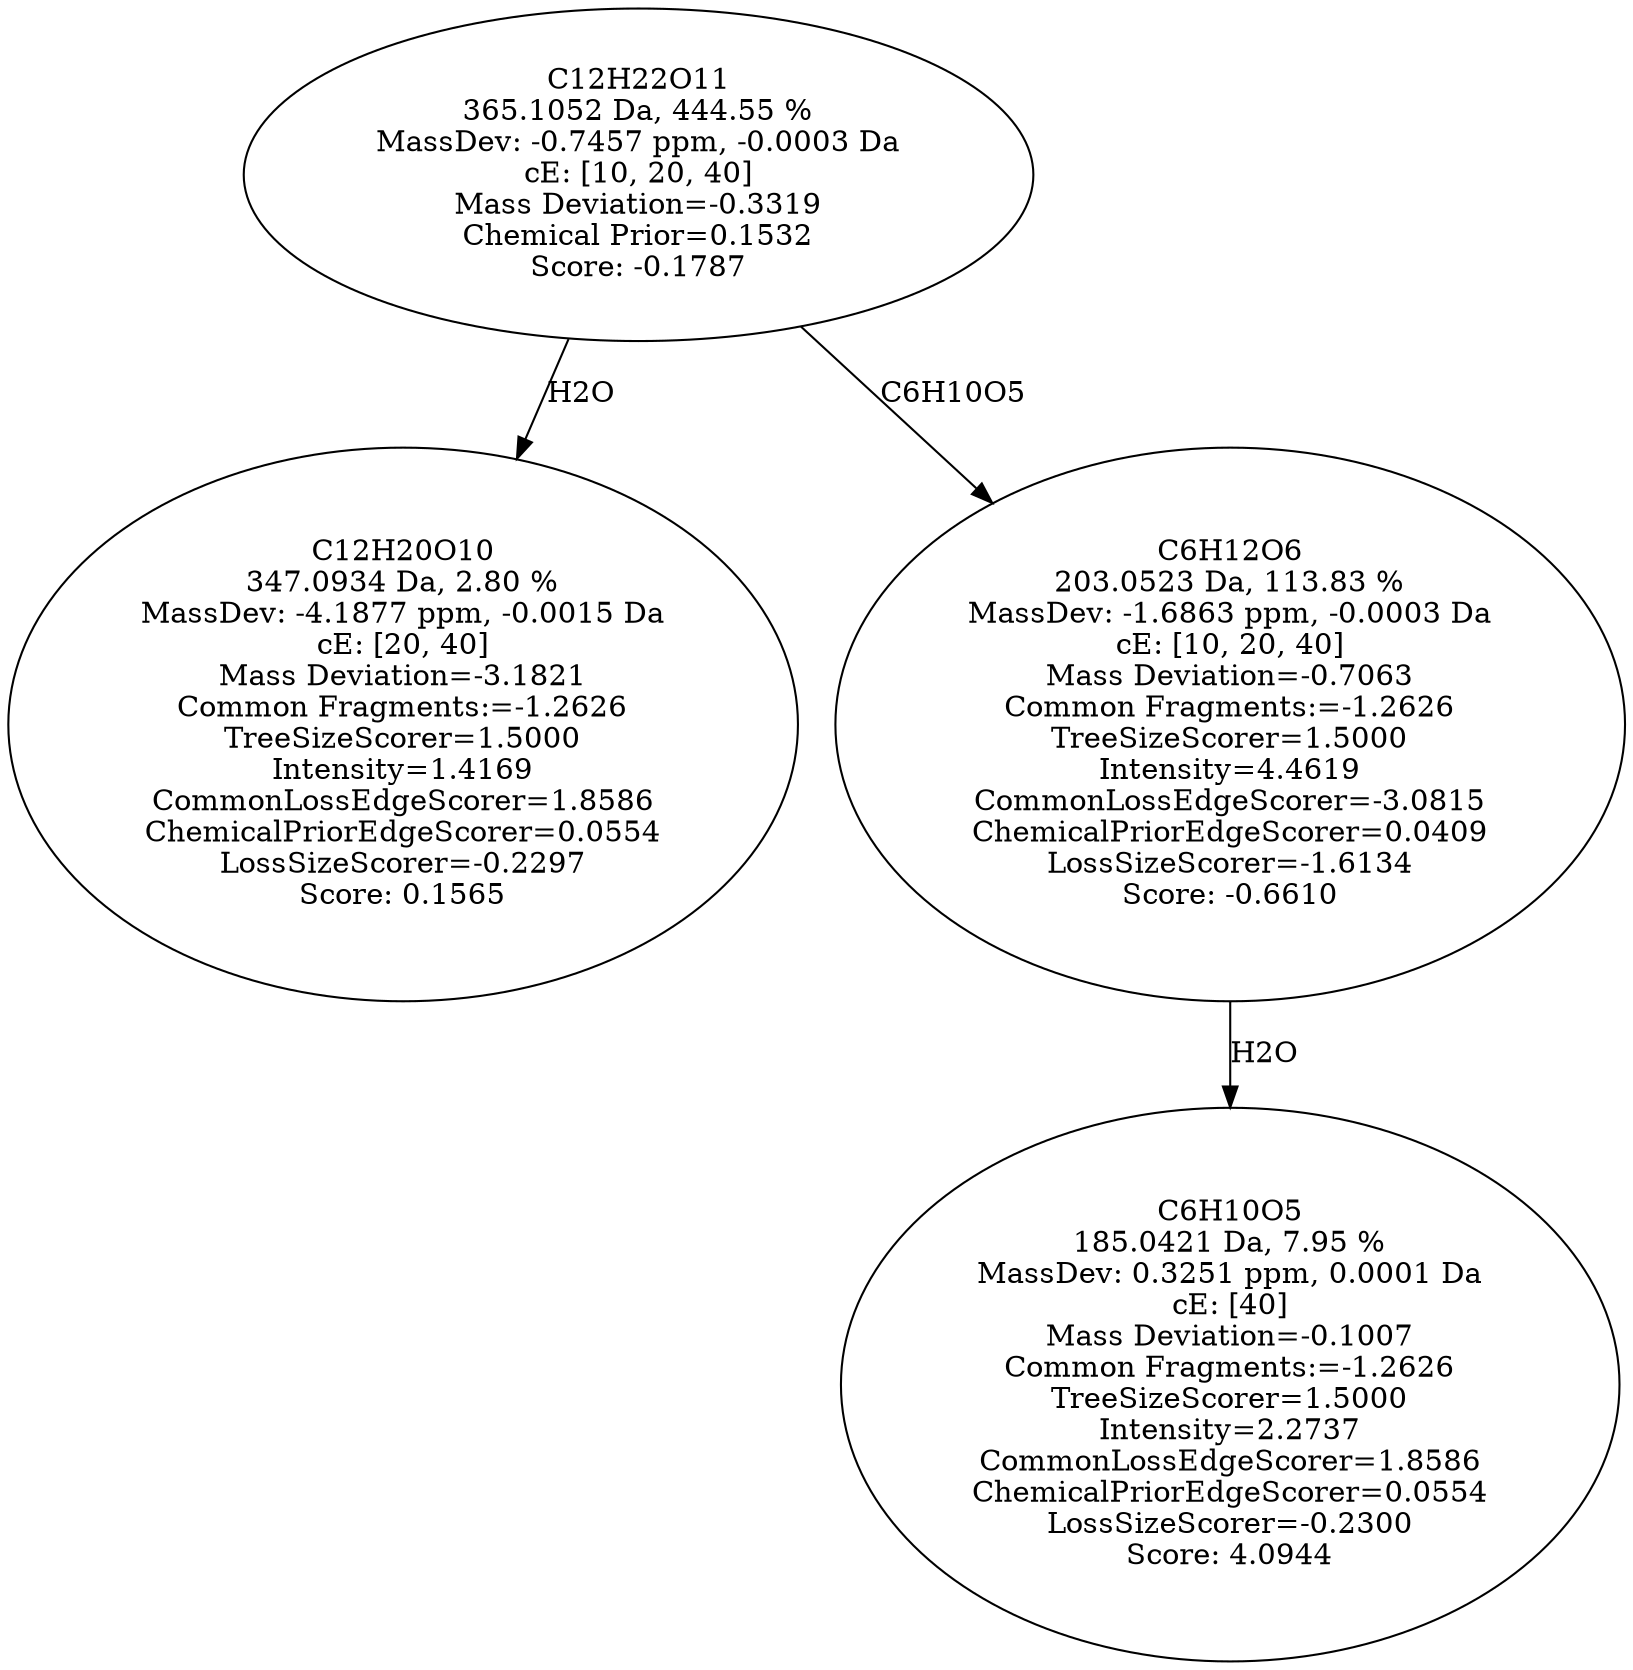 strict digraph {
v1 [label="C12H20O10\n347.0934 Da, 2.80 %\nMassDev: -4.1877 ppm, -0.0015 Da\ncE: [20, 40]\nMass Deviation=-3.1821\nCommon Fragments:=-1.2626\nTreeSizeScorer=1.5000\nIntensity=1.4169\nCommonLossEdgeScorer=1.8586\nChemicalPriorEdgeScorer=0.0554\nLossSizeScorer=-0.2297\nScore: 0.1565"];
v2 [label="C6H10O5\n185.0421 Da, 7.95 %\nMassDev: 0.3251 ppm, 0.0001 Da\ncE: [40]\nMass Deviation=-0.1007\nCommon Fragments:=-1.2626\nTreeSizeScorer=1.5000\nIntensity=2.2737\nCommonLossEdgeScorer=1.8586\nChemicalPriorEdgeScorer=0.0554\nLossSizeScorer=-0.2300\nScore: 4.0944"];
v3 [label="C6H12O6\n203.0523 Da, 113.83 %\nMassDev: -1.6863 ppm, -0.0003 Da\ncE: [10, 20, 40]\nMass Deviation=-0.7063\nCommon Fragments:=-1.2626\nTreeSizeScorer=1.5000\nIntensity=4.4619\nCommonLossEdgeScorer=-3.0815\nChemicalPriorEdgeScorer=0.0409\nLossSizeScorer=-1.6134\nScore: -0.6610"];
v4 [label="C12H22O11\n365.1052 Da, 444.55 %\nMassDev: -0.7457 ppm, -0.0003 Da\ncE: [10, 20, 40]\nMass Deviation=-0.3319\nChemical Prior=0.1532\nScore: -0.1787"];
v4 -> v1 [label="H2O"];
v3 -> v2 [label="H2O"];
v4 -> v3 [label="C6H10O5"];
}